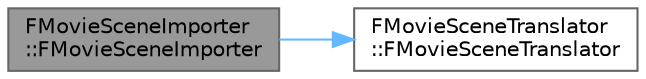 digraph "FMovieSceneImporter::FMovieSceneImporter"
{
 // INTERACTIVE_SVG=YES
 // LATEX_PDF_SIZE
  bgcolor="transparent";
  edge [fontname=Helvetica,fontsize=10,labelfontname=Helvetica,labelfontsize=10];
  node [fontname=Helvetica,fontsize=10,shape=box,height=0.2,width=0.4];
  rankdir="LR";
  Node1 [id="Node000001",label="FMovieSceneImporter\l::FMovieSceneImporter",height=0.2,width=0.4,color="gray40", fillcolor="grey60", style="filled", fontcolor="black",tooltip=" "];
  Node1 -> Node2 [id="edge1_Node000001_Node000002",color="steelblue1",style="solid",tooltip=" "];
  Node2 [id="Node000002",label="FMovieSceneTranslator\l::FMovieSceneTranslator",height=0.2,width=0.4,color="grey40", fillcolor="white", style="filled",URL="$d7/d25/classFMovieSceneTranslator.html#a2b561ccefa639417e81d92ed25d557eb",tooltip=" "];
}
